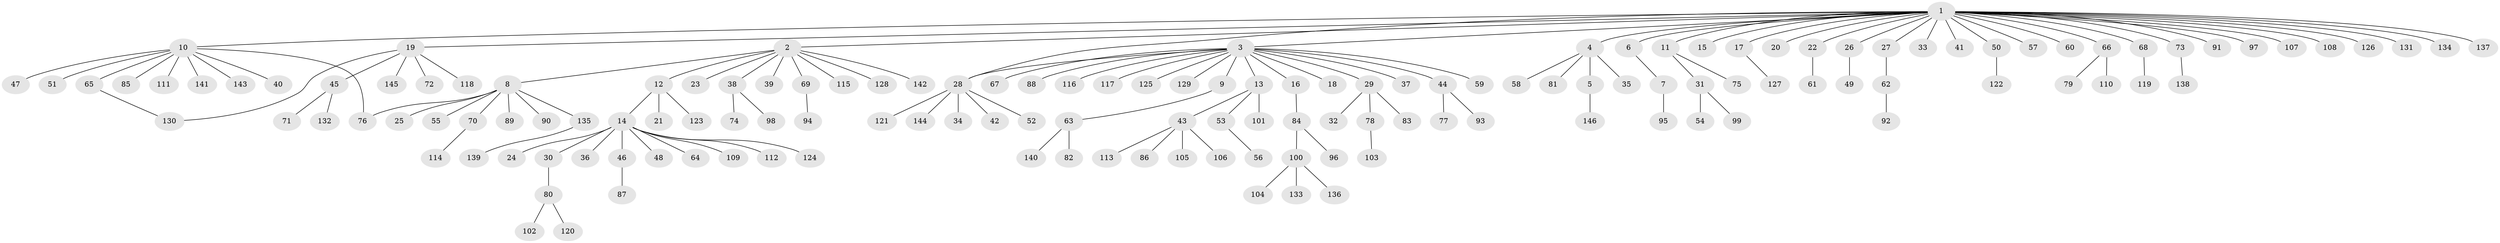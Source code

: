 // coarse degree distribution, {29: 0.008264462809917356, 9: 0.01652892561983471, 18: 0.008264462809917356, 5: 0.01652892561983471, 2: 0.15702479338842976, 1: 0.7107438016528925, 7: 0.008264462809917356, 3: 0.049586776859504134, 12: 0.008264462809917356, 6: 0.008264462809917356, 4: 0.008264462809917356}
// Generated by graph-tools (version 1.1) at 2025/41/03/06/25 10:41:46]
// undirected, 146 vertices, 148 edges
graph export_dot {
graph [start="1"]
  node [color=gray90,style=filled];
  1;
  2;
  3;
  4;
  5;
  6;
  7;
  8;
  9;
  10;
  11;
  12;
  13;
  14;
  15;
  16;
  17;
  18;
  19;
  20;
  21;
  22;
  23;
  24;
  25;
  26;
  27;
  28;
  29;
  30;
  31;
  32;
  33;
  34;
  35;
  36;
  37;
  38;
  39;
  40;
  41;
  42;
  43;
  44;
  45;
  46;
  47;
  48;
  49;
  50;
  51;
  52;
  53;
  54;
  55;
  56;
  57;
  58;
  59;
  60;
  61;
  62;
  63;
  64;
  65;
  66;
  67;
  68;
  69;
  70;
  71;
  72;
  73;
  74;
  75;
  76;
  77;
  78;
  79;
  80;
  81;
  82;
  83;
  84;
  85;
  86;
  87;
  88;
  89;
  90;
  91;
  92;
  93;
  94;
  95;
  96;
  97;
  98;
  99;
  100;
  101;
  102;
  103;
  104;
  105;
  106;
  107;
  108;
  109;
  110;
  111;
  112;
  113;
  114;
  115;
  116;
  117;
  118;
  119;
  120;
  121;
  122;
  123;
  124;
  125;
  126;
  127;
  128;
  129;
  130;
  131;
  132;
  133;
  134;
  135;
  136;
  137;
  138;
  139;
  140;
  141;
  142;
  143;
  144;
  145;
  146;
  1 -- 2;
  1 -- 3;
  1 -- 4;
  1 -- 6;
  1 -- 10;
  1 -- 11;
  1 -- 15;
  1 -- 17;
  1 -- 19;
  1 -- 20;
  1 -- 22;
  1 -- 26;
  1 -- 27;
  1 -- 28;
  1 -- 33;
  1 -- 41;
  1 -- 50;
  1 -- 57;
  1 -- 60;
  1 -- 66;
  1 -- 68;
  1 -- 73;
  1 -- 91;
  1 -- 97;
  1 -- 107;
  1 -- 108;
  1 -- 126;
  1 -- 131;
  1 -- 134;
  1 -- 137;
  2 -- 8;
  2 -- 12;
  2 -- 23;
  2 -- 38;
  2 -- 39;
  2 -- 69;
  2 -- 115;
  2 -- 128;
  2 -- 142;
  3 -- 9;
  3 -- 13;
  3 -- 16;
  3 -- 18;
  3 -- 28;
  3 -- 29;
  3 -- 37;
  3 -- 44;
  3 -- 59;
  3 -- 67;
  3 -- 88;
  3 -- 116;
  3 -- 117;
  3 -- 125;
  3 -- 129;
  4 -- 5;
  4 -- 35;
  4 -- 58;
  4 -- 81;
  5 -- 146;
  6 -- 7;
  7 -- 95;
  8 -- 25;
  8 -- 55;
  8 -- 70;
  8 -- 76;
  8 -- 89;
  8 -- 90;
  8 -- 135;
  9 -- 63;
  10 -- 40;
  10 -- 47;
  10 -- 51;
  10 -- 65;
  10 -- 76;
  10 -- 85;
  10 -- 111;
  10 -- 141;
  10 -- 143;
  11 -- 31;
  11 -- 75;
  12 -- 14;
  12 -- 21;
  12 -- 123;
  13 -- 43;
  13 -- 53;
  13 -- 101;
  14 -- 24;
  14 -- 30;
  14 -- 36;
  14 -- 46;
  14 -- 48;
  14 -- 64;
  14 -- 109;
  14 -- 112;
  14 -- 124;
  16 -- 84;
  17 -- 127;
  19 -- 45;
  19 -- 72;
  19 -- 118;
  19 -- 130;
  19 -- 145;
  22 -- 61;
  26 -- 49;
  27 -- 62;
  28 -- 34;
  28 -- 42;
  28 -- 52;
  28 -- 121;
  28 -- 144;
  29 -- 32;
  29 -- 78;
  29 -- 83;
  30 -- 80;
  31 -- 54;
  31 -- 99;
  38 -- 74;
  38 -- 98;
  43 -- 86;
  43 -- 105;
  43 -- 106;
  43 -- 113;
  44 -- 77;
  44 -- 93;
  45 -- 71;
  45 -- 132;
  46 -- 87;
  50 -- 122;
  53 -- 56;
  62 -- 92;
  63 -- 82;
  63 -- 140;
  65 -- 130;
  66 -- 79;
  66 -- 110;
  68 -- 119;
  69 -- 94;
  70 -- 114;
  73 -- 138;
  78 -- 103;
  80 -- 102;
  80 -- 120;
  84 -- 96;
  84 -- 100;
  100 -- 104;
  100 -- 133;
  100 -- 136;
  135 -- 139;
}
